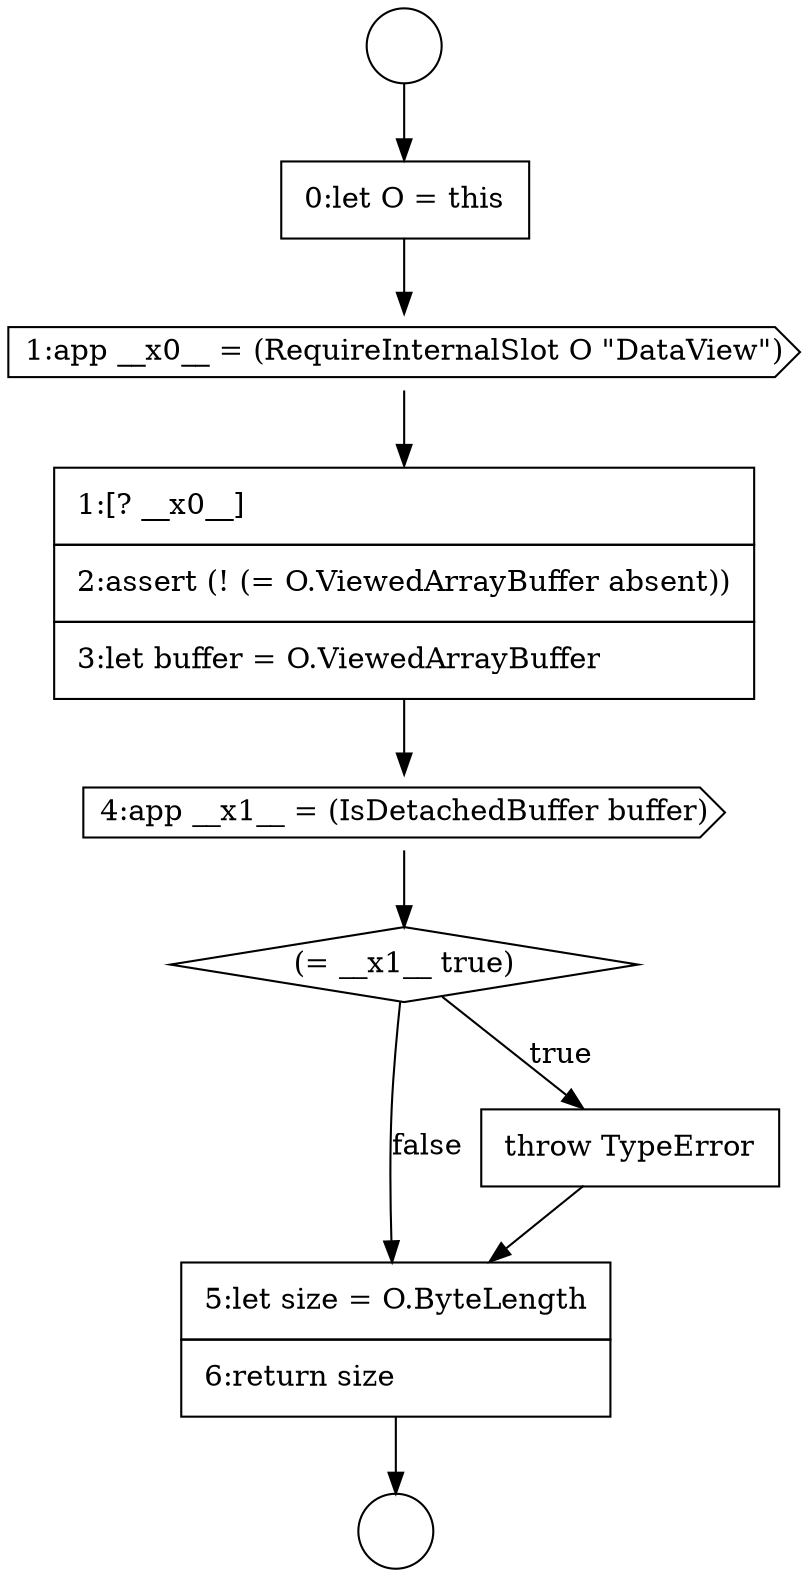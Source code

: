 digraph {
  node18133 [shape=circle label=" " color="black" fillcolor="white" style=filled]
  node18140 [shape=none, margin=0, label=<<font color="black">
    <table border="0" cellborder="1" cellspacing="0" cellpadding="10">
      <tr><td align="left">5:let size = O.ByteLength</td></tr>
      <tr><td align="left">6:return size</td></tr>
    </table>
  </font>> color="black" fillcolor="white" style=filled]
  node18136 [shape=none, margin=0, label=<<font color="black">
    <table border="0" cellborder="1" cellspacing="0" cellpadding="10">
      <tr><td align="left">1:[? __x0__]</td></tr>
      <tr><td align="left">2:assert (! (= O.ViewedArrayBuffer absent))</td></tr>
      <tr><td align="left">3:let buffer = O.ViewedArrayBuffer</td></tr>
    </table>
  </font>> color="black" fillcolor="white" style=filled]
  node18135 [shape=cds, label=<<font color="black">1:app __x0__ = (RequireInternalSlot O &quot;DataView&quot;)</font>> color="black" fillcolor="white" style=filled]
  node18134 [shape=none, margin=0, label=<<font color="black">
    <table border="0" cellborder="1" cellspacing="0" cellpadding="10">
      <tr><td align="left">0:let O = this</td></tr>
    </table>
  </font>> color="black" fillcolor="white" style=filled]
  node18138 [shape=diamond, label=<<font color="black">(= __x1__ true)</font>> color="black" fillcolor="white" style=filled]
  node18139 [shape=none, margin=0, label=<<font color="black">
    <table border="0" cellborder="1" cellspacing="0" cellpadding="10">
      <tr><td align="left">throw TypeError</td></tr>
    </table>
  </font>> color="black" fillcolor="white" style=filled]
  node18132 [shape=circle label=" " color="black" fillcolor="white" style=filled]
  node18137 [shape=cds, label=<<font color="black">4:app __x1__ = (IsDetachedBuffer buffer)</font>> color="black" fillcolor="white" style=filled]
  node18140 -> node18133 [ color="black"]
  node18136 -> node18137 [ color="black"]
  node18132 -> node18134 [ color="black"]
  node18139 -> node18140 [ color="black"]
  node18137 -> node18138 [ color="black"]
  node18138 -> node18139 [label=<<font color="black">true</font>> color="black"]
  node18138 -> node18140 [label=<<font color="black">false</font>> color="black"]
  node18135 -> node18136 [ color="black"]
  node18134 -> node18135 [ color="black"]
}
